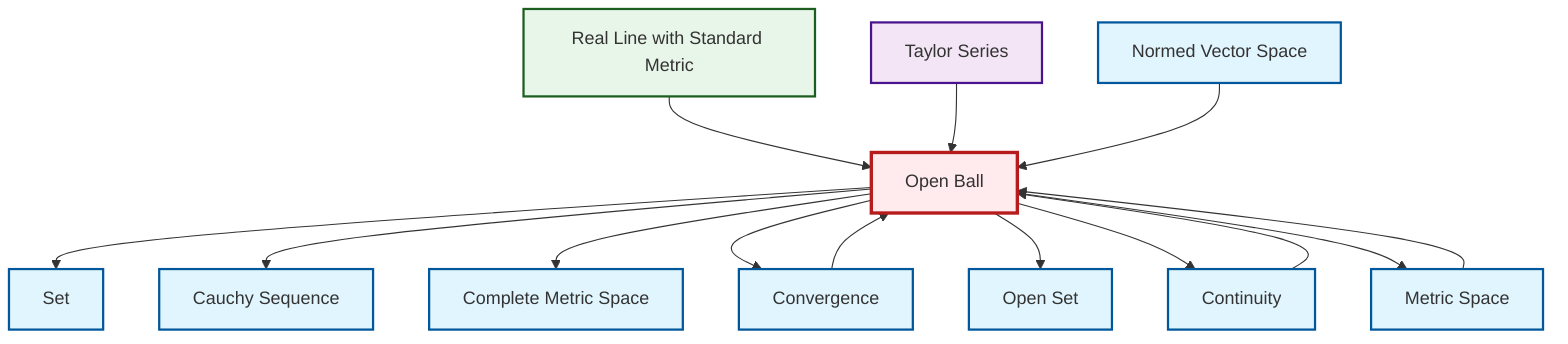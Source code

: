 graph TD
    classDef definition fill:#e1f5fe,stroke:#01579b,stroke-width:2px
    classDef theorem fill:#f3e5f5,stroke:#4a148c,stroke-width:2px
    classDef axiom fill:#fff3e0,stroke:#e65100,stroke-width:2px
    classDef example fill:#e8f5e9,stroke:#1b5e20,stroke-width:2px
    classDef current fill:#ffebee,stroke:#b71c1c,stroke-width:3px
    ex-real-line-metric["Real Line with Standard Metric"]:::example
    def-convergence["Convergence"]:::definition
    thm-taylor-series["Taylor Series"]:::theorem
    def-set["Set"]:::definition
    def-metric-space["Metric Space"]:::definition
    def-normed-vector-space["Normed Vector Space"]:::definition
    def-complete-metric-space["Complete Metric Space"]:::definition
    def-cauchy-sequence["Cauchy Sequence"]:::definition
    def-open-set["Open Set"]:::definition
    def-open-ball["Open Ball"]:::definition
    def-continuity["Continuity"]:::definition
    def-open-ball --> def-set
    def-metric-space --> def-open-ball
    def-open-ball --> def-cauchy-sequence
    def-continuity --> def-open-ball
    ex-real-line-metric --> def-open-ball
    thm-taylor-series --> def-open-ball
    def-open-ball --> def-complete-metric-space
    def-open-ball --> def-convergence
    def-open-ball --> def-open-set
    def-normed-vector-space --> def-open-ball
    def-open-ball --> def-continuity
    def-convergence --> def-open-ball
    def-open-ball --> def-metric-space
    class def-open-ball current
